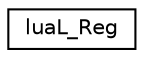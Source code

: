 digraph "Graphical Class Hierarchy"
{
  edge [fontname="Helvetica",fontsize="10",labelfontname="Helvetica",labelfontsize="10"];
  node [fontname="Helvetica",fontsize="10",shape=record];
  rankdir="LR";
  Node1 [label="luaL_Reg",height=0.2,width=0.4,color="black", fillcolor="white", style="filled",URL="$structlua_l___reg.html"];
}
